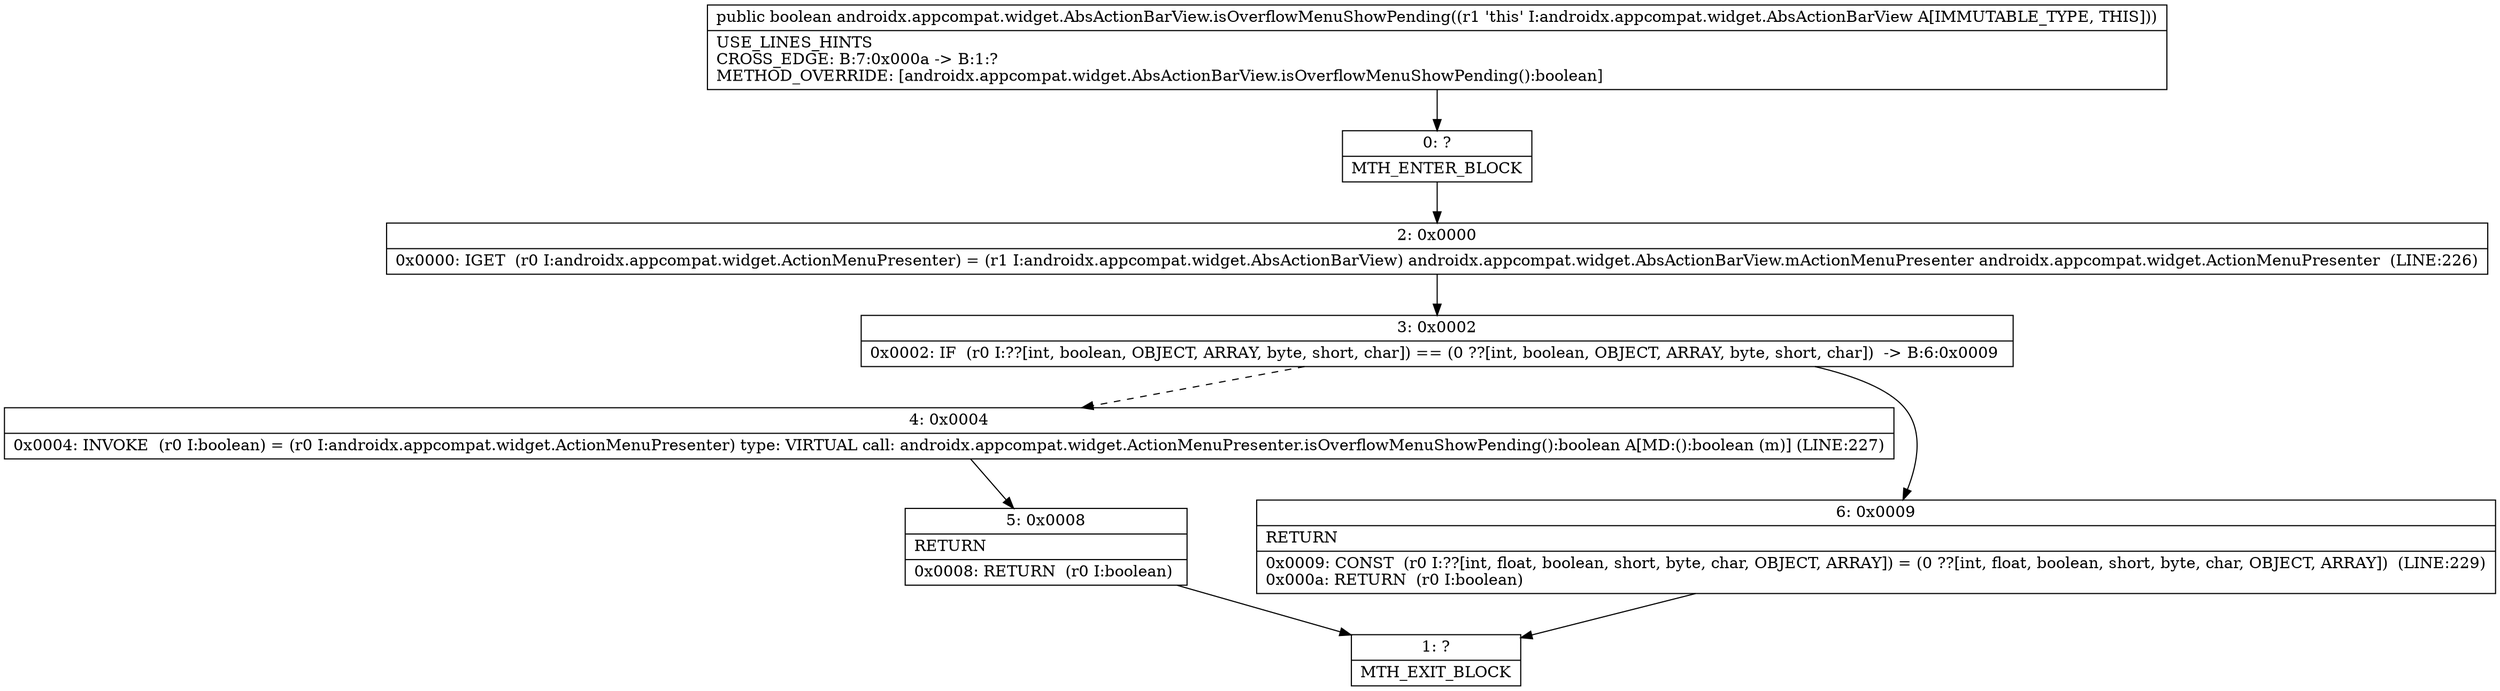 digraph "CFG forandroidx.appcompat.widget.AbsActionBarView.isOverflowMenuShowPending()Z" {
Node_0 [shape=record,label="{0\:\ ?|MTH_ENTER_BLOCK\l}"];
Node_2 [shape=record,label="{2\:\ 0x0000|0x0000: IGET  (r0 I:androidx.appcompat.widget.ActionMenuPresenter) = (r1 I:androidx.appcompat.widget.AbsActionBarView) androidx.appcompat.widget.AbsActionBarView.mActionMenuPresenter androidx.appcompat.widget.ActionMenuPresenter  (LINE:226)\l}"];
Node_3 [shape=record,label="{3\:\ 0x0002|0x0002: IF  (r0 I:??[int, boolean, OBJECT, ARRAY, byte, short, char]) == (0 ??[int, boolean, OBJECT, ARRAY, byte, short, char])  \-\> B:6:0x0009 \l}"];
Node_4 [shape=record,label="{4\:\ 0x0004|0x0004: INVOKE  (r0 I:boolean) = (r0 I:androidx.appcompat.widget.ActionMenuPresenter) type: VIRTUAL call: androidx.appcompat.widget.ActionMenuPresenter.isOverflowMenuShowPending():boolean A[MD:():boolean (m)] (LINE:227)\l}"];
Node_5 [shape=record,label="{5\:\ 0x0008|RETURN\l|0x0008: RETURN  (r0 I:boolean) \l}"];
Node_1 [shape=record,label="{1\:\ ?|MTH_EXIT_BLOCK\l}"];
Node_6 [shape=record,label="{6\:\ 0x0009|RETURN\l|0x0009: CONST  (r0 I:??[int, float, boolean, short, byte, char, OBJECT, ARRAY]) = (0 ??[int, float, boolean, short, byte, char, OBJECT, ARRAY])  (LINE:229)\l0x000a: RETURN  (r0 I:boolean) \l}"];
MethodNode[shape=record,label="{public boolean androidx.appcompat.widget.AbsActionBarView.isOverflowMenuShowPending((r1 'this' I:androidx.appcompat.widget.AbsActionBarView A[IMMUTABLE_TYPE, THIS]))  | USE_LINES_HINTS\lCROSS_EDGE: B:7:0x000a \-\> B:1:?\lMETHOD_OVERRIDE: [androidx.appcompat.widget.AbsActionBarView.isOverflowMenuShowPending():boolean]\l}"];
MethodNode -> Node_0;Node_0 -> Node_2;
Node_2 -> Node_3;
Node_3 -> Node_4[style=dashed];
Node_3 -> Node_6;
Node_4 -> Node_5;
Node_5 -> Node_1;
Node_6 -> Node_1;
}

